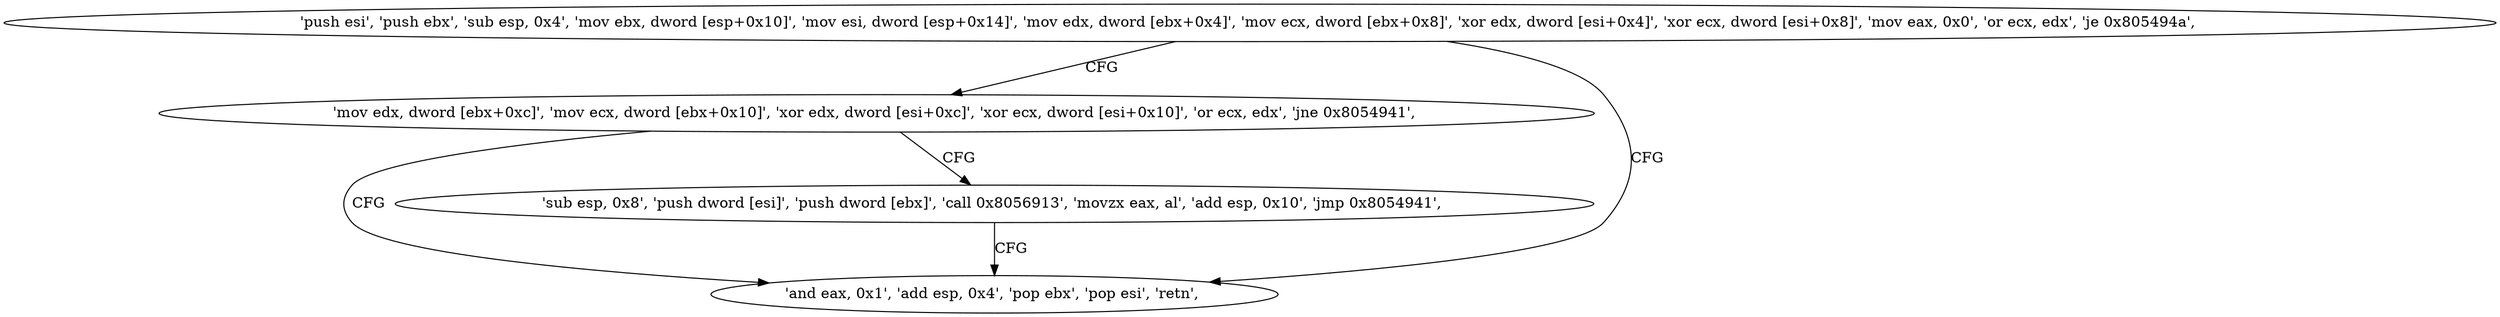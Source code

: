 digraph "func" {
"134564127" [label = "'push esi', 'push ebx', 'sub esp, 0x4', 'mov ebx, dword [esp+0x10]', 'mov esi, dword [esp+0x14]', 'mov edx, dword [ebx+0x4]', 'mov ecx, dword [ebx+0x8]', 'xor edx, dword [esi+0x4]', 'xor ecx, dword [esi+0x8]', 'mov eax, 0x0', 'or ecx, edx', 'je 0x805494a', " ]
"134564170" [label = "'mov edx, dword [ebx+0xc]', 'mov ecx, dword [ebx+0x10]', 'xor edx, dword [esi+0xc]', 'xor ecx, dword [esi+0x10]', 'or ecx, edx', 'jne 0x8054941', " ]
"134564161" [label = "'and eax, 0x1', 'add esp, 0x4', 'pop ebx', 'pop esi', 'retn', " ]
"134564186" [label = "'sub esp, 0x8', 'push dword [esi]', 'push dword [ebx]', 'call 0x8056913', 'movzx eax, al', 'add esp, 0x10', 'jmp 0x8054941', " ]
"134564127" -> "134564170" [ label = "CFG" ]
"134564127" -> "134564161" [ label = "CFG" ]
"134564170" -> "134564161" [ label = "CFG" ]
"134564170" -> "134564186" [ label = "CFG" ]
"134564186" -> "134564161" [ label = "CFG" ]
}

